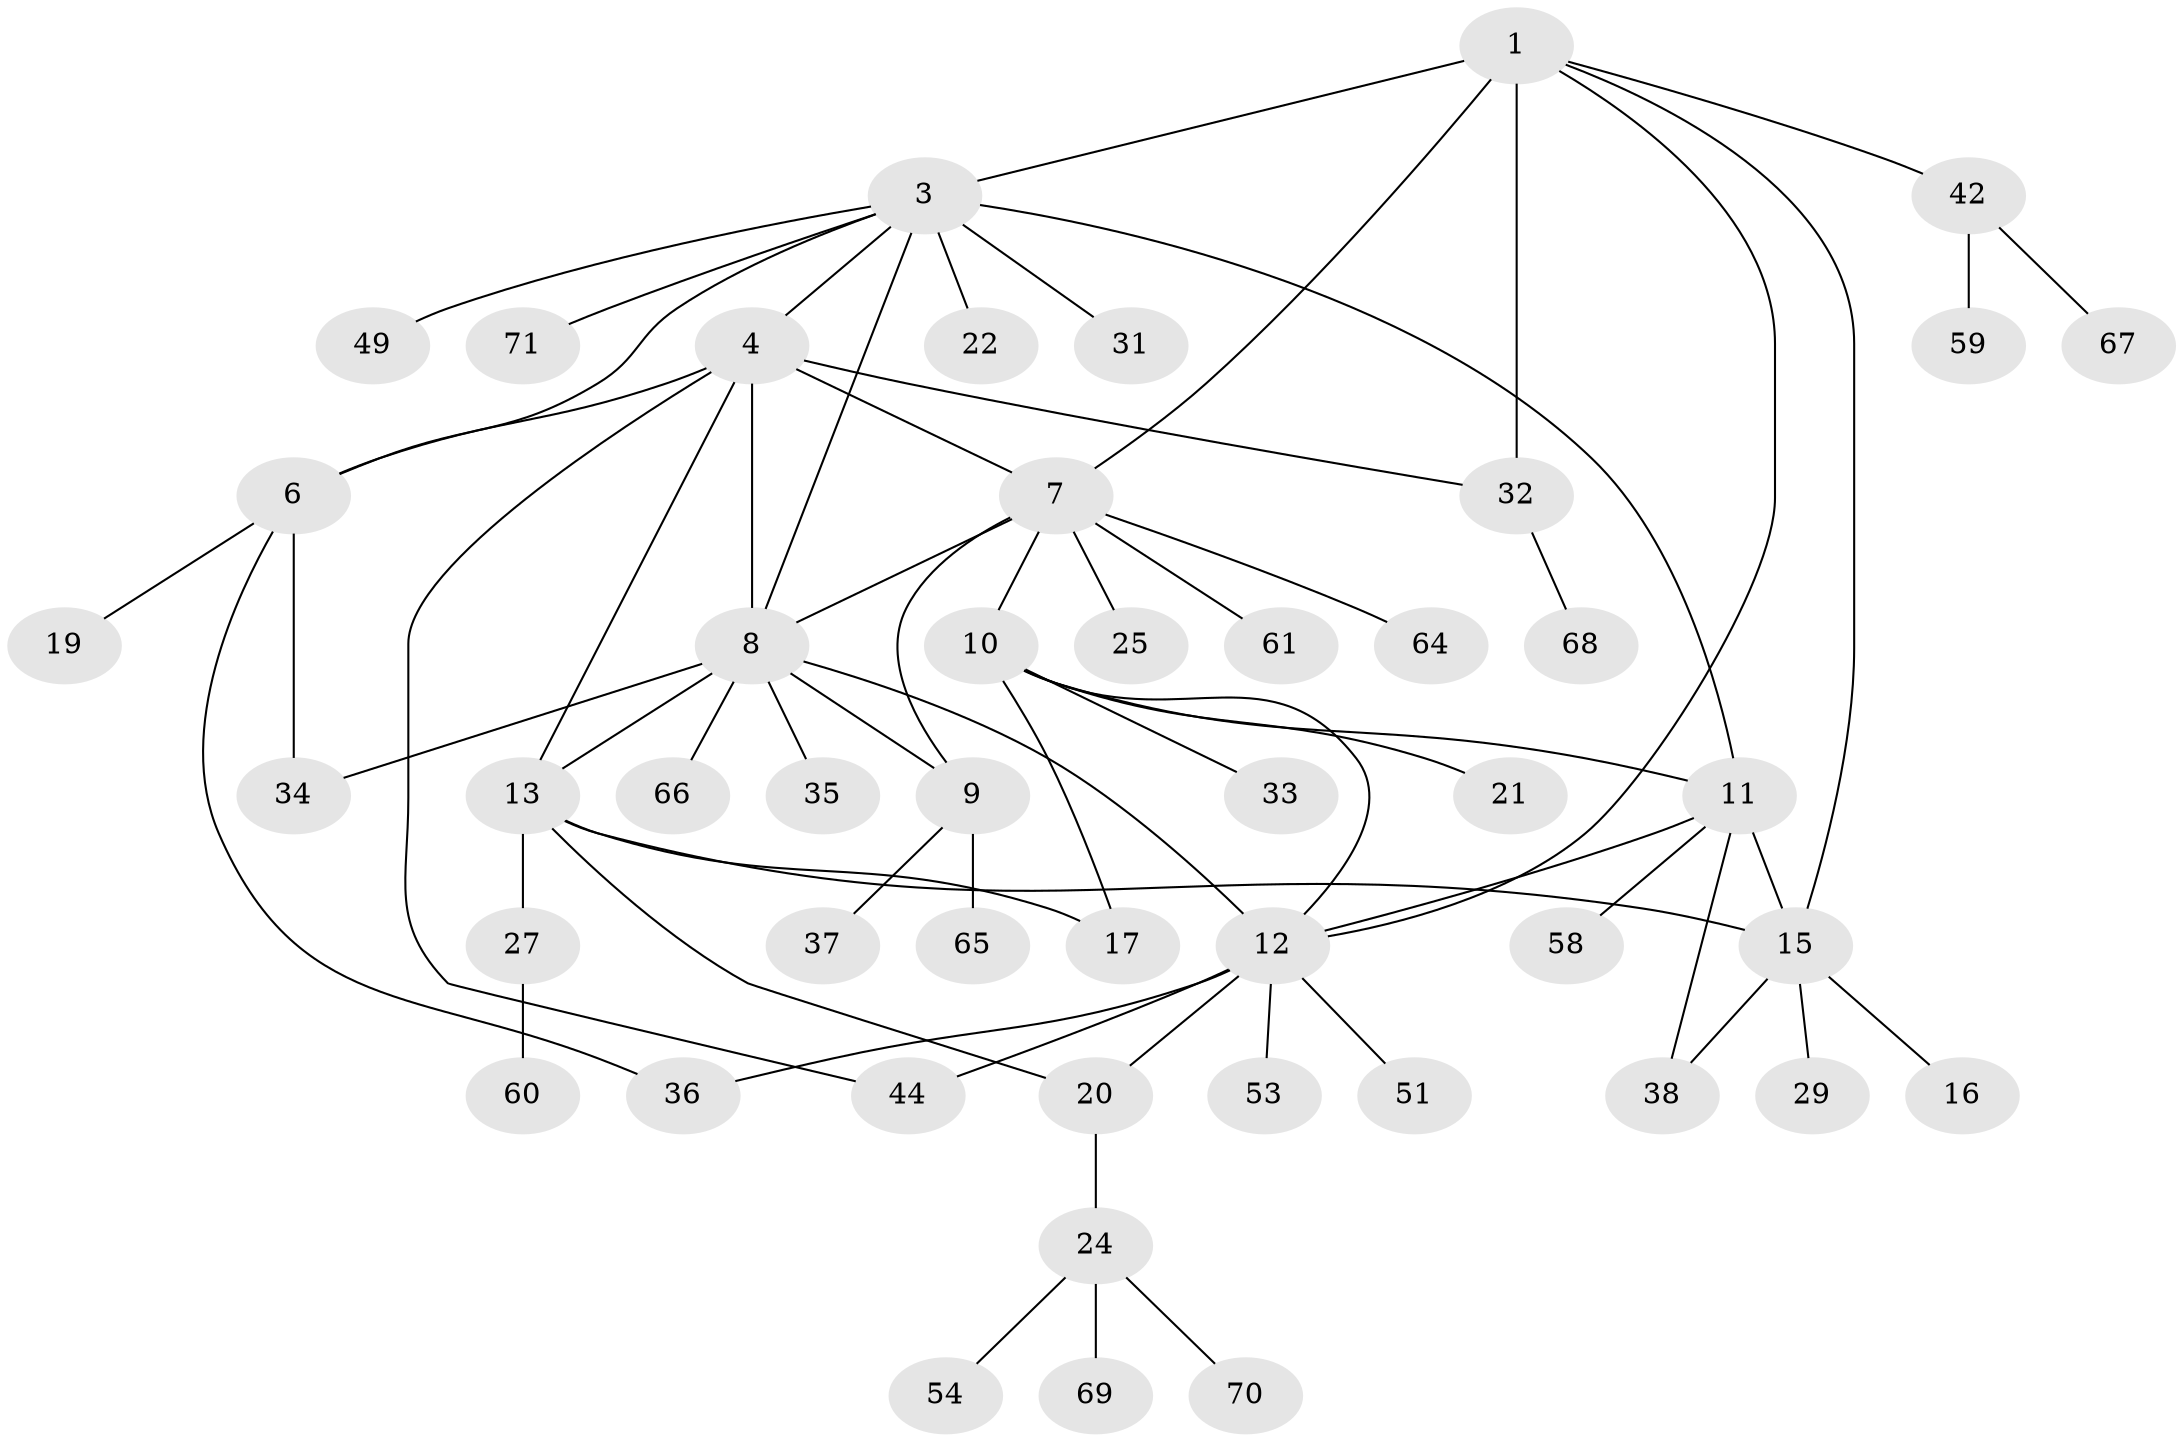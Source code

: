 // original degree distribution, {6: 0.04225352112676056, 3: 0.08450704225352113, 7: 0.056338028169014086, 5: 0.028169014084507043, 8: 0.028169014084507043, 9: 0.014084507042253521, 10: 0.014084507042253521, 2: 0.2535211267605634, 1: 0.4647887323943662, 4: 0.014084507042253521}
// Generated by graph-tools (version 1.1) at 2025/42/03/06/25 10:42:13]
// undirected, 48 vertices, 66 edges
graph export_dot {
graph [start="1"]
  node [color=gray90,style=filled];
  1 [super="+2"];
  3 [super="+5"];
  4 [super="+23"];
  6 [super="+41"];
  7 [super="+47"];
  8 [super="+18"];
  9 [super="+63"];
  10 [super="+26"];
  11 [super="+57"];
  12 [super="+52"];
  13 [super="+14"];
  15 [super="+62"];
  16 [super="+39"];
  17;
  19;
  20;
  21 [super="+40"];
  22;
  24 [super="+30"];
  25;
  27 [super="+28"];
  29;
  31 [super="+45"];
  32;
  33 [super="+48"];
  34 [super="+50"];
  35;
  36 [super="+56"];
  37;
  38 [super="+43"];
  42 [super="+46"];
  44 [super="+55"];
  49;
  51;
  53;
  54;
  58;
  59;
  60;
  61;
  64;
  65;
  66;
  67;
  68;
  69;
  70;
  71;
  1 -- 3 [weight=2];
  1 -- 7;
  1 -- 12;
  1 -- 32;
  1 -- 42;
  1 -- 15;
  3 -- 22;
  3 -- 31;
  3 -- 49;
  3 -- 71;
  3 -- 4;
  3 -- 6;
  3 -- 8;
  3 -- 11;
  4 -- 6;
  4 -- 32;
  4 -- 44;
  4 -- 13;
  4 -- 7;
  4 -- 8;
  6 -- 19;
  6 -- 34;
  6 -- 36;
  7 -- 8;
  7 -- 9;
  7 -- 25;
  7 -- 61;
  7 -- 64;
  7 -- 10;
  8 -- 9;
  8 -- 12;
  8 -- 35;
  8 -- 66;
  8 -- 13;
  8 -- 34;
  9 -- 37;
  9 -- 65;
  10 -- 11;
  10 -- 12;
  10 -- 17;
  10 -- 21;
  10 -- 33;
  11 -- 12;
  11 -- 15;
  11 -- 58;
  11 -- 38;
  12 -- 20;
  12 -- 36;
  12 -- 51;
  12 -- 53;
  12 -- 44;
  13 -- 15 [weight=2];
  13 -- 17;
  13 -- 20;
  13 -- 27;
  15 -- 16;
  15 -- 29;
  15 -- 38;
  20 -- 24;
  24 -- 54;
  24 -- 69;
  24 -- 70;
  27 -- 60;
  32 -- 68;
  42 -- 67;
  42 -- 59;
}
